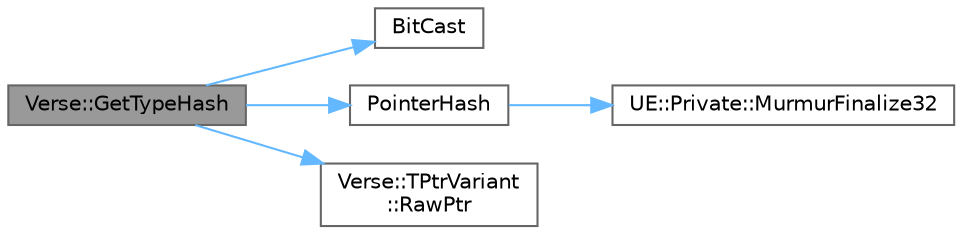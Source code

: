digraph "Verse::GetTypeHash"
{
 // INTERACTIVE_SVG=YES
 // LATEX_PDF_SIZE
  bgcolor="transparent";
  edge [fontname=Helvetica,fontsize=10,labelfontname=Helvetica,labelfontsize=10];
  node [fontname=Helvetica,fontsize=10,shape=box,height=0.2,width=0.4];
  rankdir="LR";
  Node1 [id="Node000001",label="Verse::GetTypeHash",height=0.2,width=0.4,color="gray40", fillcolor="grey60", style="filled", fontcolor="black",tooltip=" "];
  Node1 -> Node2 [id="edge1_Node000001_Node000002",color="steelblue1",style="solid",tooltip=" "];
  Node2 [id="Node000002",label="BitCast",height=0.2,width=0.4,color="grey40", fillcolor="white", style="filled",URL="$df/d0a/TypeCompatibleBytes_8h.html#a9f51593011f2657d9cd7fc1bccc239d5",tooltip=" "];
  Node1 -> Node3 [id="edge2_Node000001_Node000003",color="steelblue1",style="solid",tooltip=" "];
  Node3 [id="Node000003",label="PointerHash",height=0.2,width=0.4,color="grey40", fillcolor="white", style="filled",URL="$d1/d62/TypeHash_8h.html#a25ef110dd416e1498d072dfe89a58d14",tooltip=" "];
  Node3 -> Node4 [id="edge3_Node000003_Node000004",color="steelblue1",style="solid",tooltip=" "];
  Node4 [id="Node000004",label="UE::Private::MurmurFinalize32",height=0.2,width=0.4,color="grey40", fillcolor="white", style="filled",URL="$de/d60/namespaceUE_1_1Private.html#a6458f393c1c8bde41e1f65b511441d88",tooltip=" "];
  Node1 -> Node5 [id="edge4_Node000001_Node000005",color="steelblue1",style="solid",tooltip=" "];
  Node5 [id="Node000005",label="Verse::TPtrVariant\l::RawPtr",height=0.2,width=0.4,color="grey40", fillcolor="white", style="filled",URL="$d8/d30/structVerse_1_1TPtrVariant.html#aa7bf56812a24339abb1fadc199b65a0a",tooltip=" "];
}
